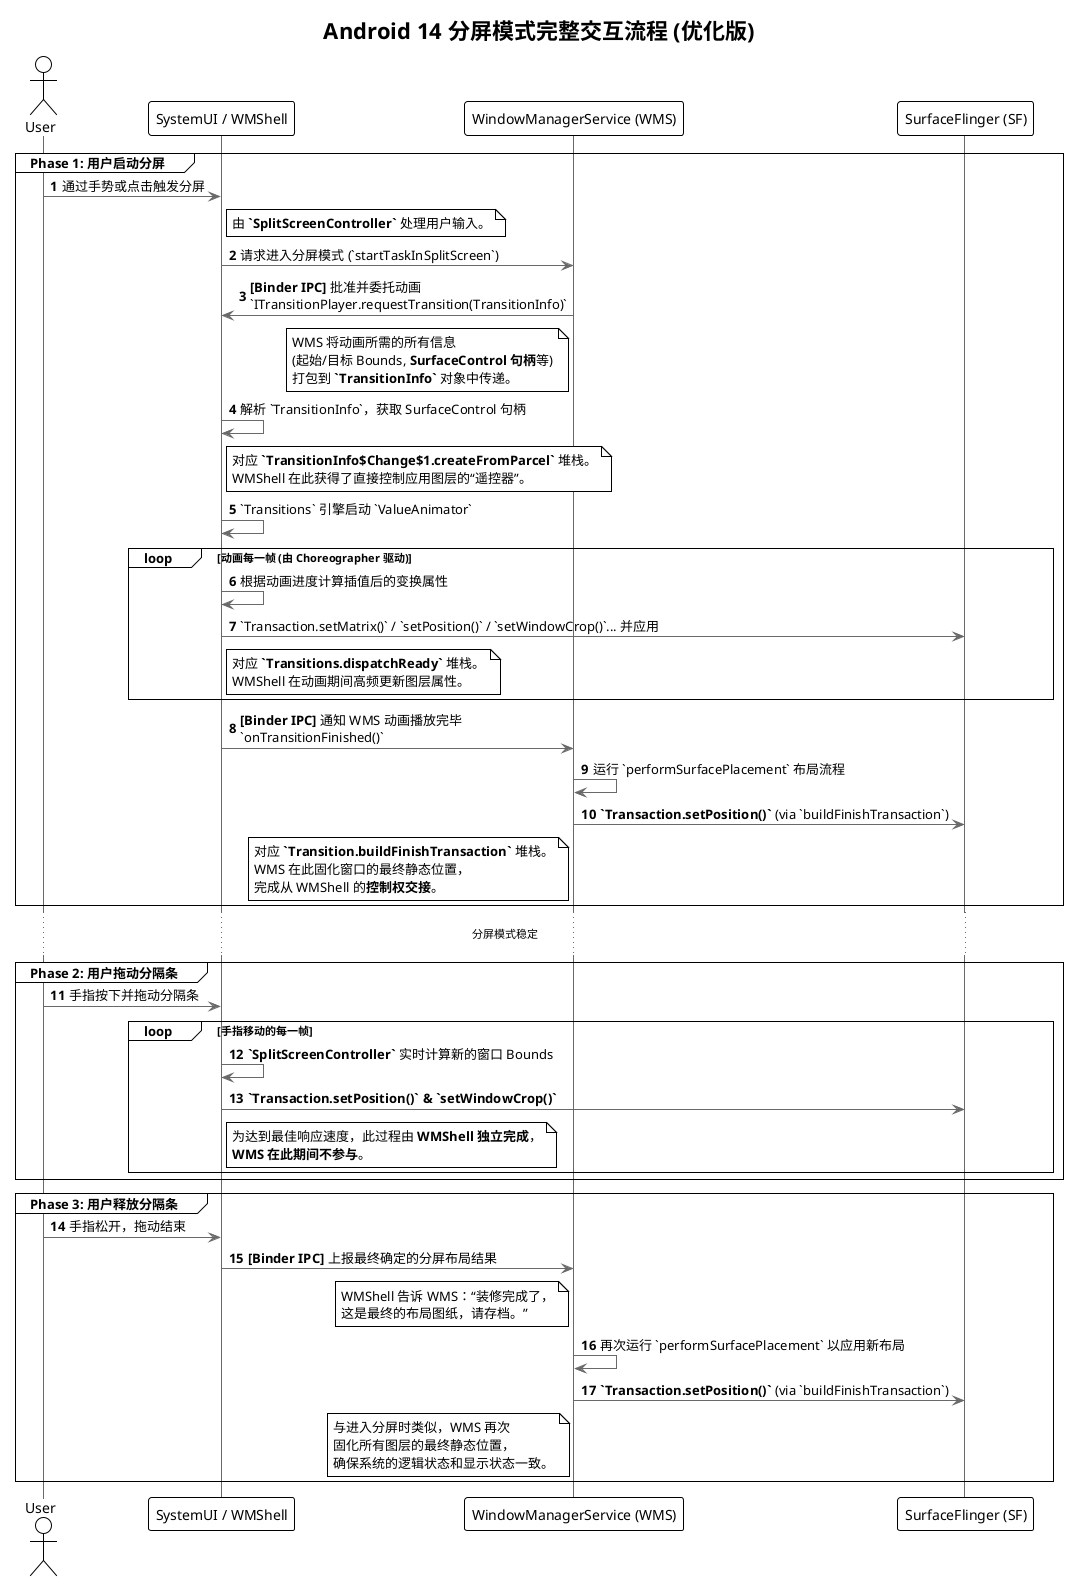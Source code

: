 @startuml
!theme plain
skinparam defaultFontColor #000000
skinparam sequence {
    ArrowColor #DimGray
    LifeLineBorderColor #DimGray
}
title Android 14 分屏模式完整交互流程 (优化版)

actor User

participant "SystemUI / WMShell" as Shell
participant "WindowManagerService (WMS)" as WMS
participant "SurfaceFlinger (SF)" as SF

autonumber

group Phase 1: 用户启动分屏

    User -> Shell: 通过手势或点击触发分屏
    note right of Shell
        由 **`SplitScreenController`** 处理用户输入。
    end note

    Shell -> WMS: 请求进入分屏模式 (`startTaskInSplitScreen`)

    WMS -> Shell: **[Binder IPC]** 批准并委托动画\n`ITransitionPlayer.requestTransition(TransitionInfo)`
    note left of WMS
        WMS 将动画所需的所有信息
        (起始/目标 Bounds, **SurfaceControl 句柄**等)
        打包到 **`TransitionInfo`** 对象中传递。
    end note

    Shell -> Shell: 解析 `TransitionInfo`，获取 SurfaceControl 句柄
    note right of Shell
        对应 **`TransitionInfo$Change$1.createFromParcel`** 堆栈。
        WMShell 在此获得了直接控制应用图层的“遥控器”。
    end note

    Shell -> Shell: `Transitions` 引擎启动 `ValueAnimator`
    loop 动画每一帧 (由 Choreographer 驱动)
        Shell -> Shell: 根据动画进度计算插值后的变换属性
        Shell -> SF: `Transaction.setMatrix()` / `setPosition()` / `setWindowCrop()`... 并应用
        note right of Shell
            对应 **`Transitions.dispatchReady`** 堆栈。
            WMShell 在动画期间高频更新图层属性。
        end note
    end loop

    Shell -> WMS: **[Binder IPC]** 通知 WMS 动画播放完毕\n`onTransitionFinished()`

    WMS -> WMS: 运行 `performSurfacePlacement` 布局流程
    WMS -> SF: **`Transaction.setPosition()`** (via `buildFinishTransaction`)
    note left of WMS
        对应 **`Transition.buildFinishTransaction`** 堆栈。
        WMS 在此固化窗口的最终静态位置，
        完成从 WMShell 的**控制权交接**。
    end note
end

... 分屏模式稳定 ...

group Phase 2: 用户拖动分隔条

    User -> Shell: 手指按下并拖动分隔条
    loop 手指移动的每一帧
        Shell -> Shell: **`SplitScreenController`** 实时计算新的窗口 Bounds
        Shell -> SF: **`Transaction.setPosition()` & `setWindowCrop()`**
        note right of Shell
            为达到最佳响应速度，此过程由 **WMShell 独立完成**，
            **WMS 在此期间不参与**。
        end note
    end loop
end

group Phase 3: 用户释放分隔条

    User -> Shell: 手指松开，拖动结束
    Shell -> WMS: **[Binder IPC]** 上报最终确定的分屏布局结果
    note left of WMS
        WMShell 告诉 WMS：“装修完成了，
        这是最终的布局图纸，请存档。”
    end note

    WMS -> WMS: 再次运行 `performSurfacePlacement` 以应用新布局
    WMS -> SF: **`Transaction.setPosition()`** (via `buildFinishTransaction`)
    note left of WMS
        与进入分屏时类似，WMS 再次
        固化所有图层的最终静态位置，
        确保系统的逻辑状态和显示状态一致。
    end note

end

@enduml